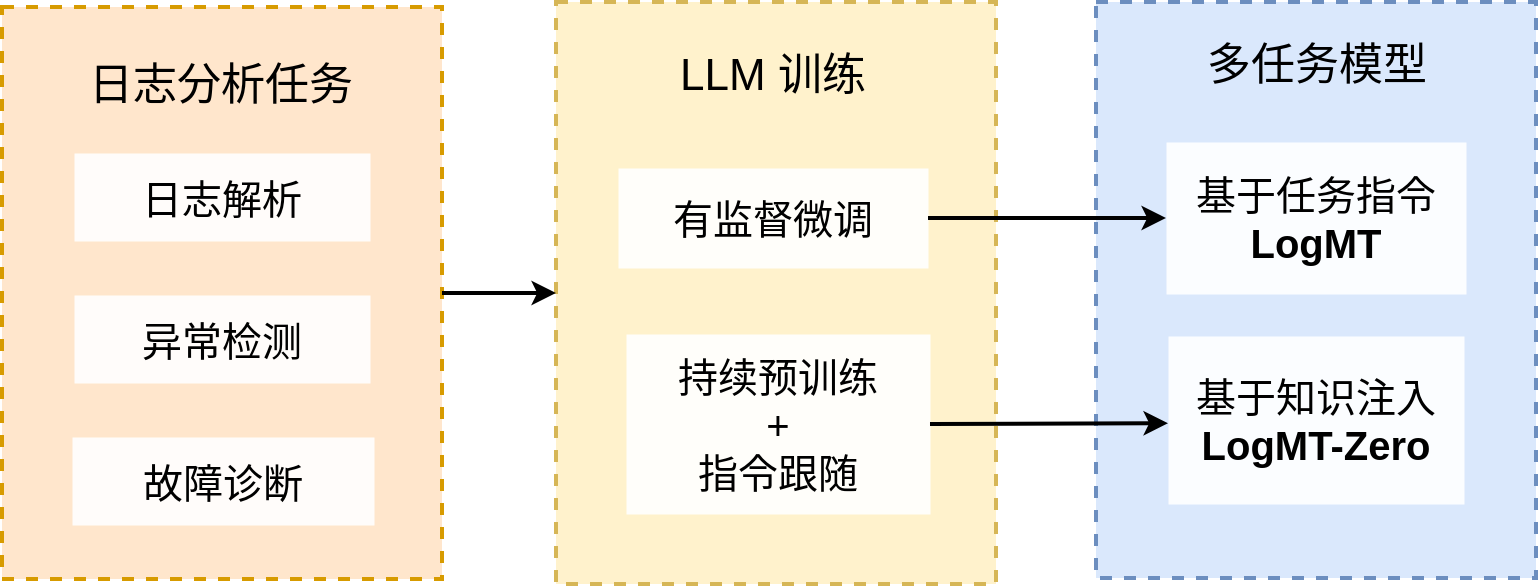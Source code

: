 <mxfile version="26.1.3">
  <diagram name="第 1 页" id="H5kva42kHXxaKJJULpxV">
    <mxGraphModel dx="2306" dy="1143" grid="0" gridSize="10" guides="1" tooltips="1" connect="1" arrows="1" fold="1" page="0" pageScale="1" pageWidth="827" pageHeight="1169" math="0" shadow="0">
      <root>
        <mxCell id="0" />
        <mxCell id="1" parent="0" />
        <mxCell id="QfqmfERdewMhbC5h7RYV-1" value="" style="rounded=0;whiteSpace=wrap;html=1;strokeWidth=2;shadow=0;arcSize=8;fontFamily=Helvetica;labelBorderColor=none;textShadow=0;dashed=1;fillColor=#ffe6cc;strokeColor=#d79b00;" parent="1" vertex="1">
          <mxGeometry x="-47" y="329.5" width="220" height="286" as="geometry" />
        </mxCell>
        <mxCell id="QfqmfERdewMhbC5h7RYV-2" value="&lt;font style=&quot;font-size: 22px;&quot;&gt;日志分析任务&lt;/font&gt;" style="text;html=1;align=center;verticalAlign=middle;whiteSpace=wrap;rounded=0;shadow=0;strokeWidth=2;fontFamily=Helvetica;labelBorderColor=none;textShadow=0;" parent="1" vertex="1">
          <mxGeometry x="-18.5" y="353.5" width="161" height="30" as="geometry" />
        </mxCell>
        <mxCell id="QfqmfERdewMhbC5h7RYV-3" value="&lt;font style=&quot;font-size: 20px;&quot;&gt;&lt;font style=&quot;&quot;&gt;日志解&lt;/font&gt;&lt;font style=&quot;&quot;&gt;析&lt;/font&gt;&lt;/font&gt;" style="rounded=0;whiteSpace=wrap;html=1;strokeWidth=1.5;shadow=0;fontFamily=Helvetica;labelBorderColor=none;textShadow=0;arcSize=14;strokeColor=none;fillColor=#FFFFFF;opacity=90;" parent="1" vertex="1">
          <mxGeometry x="-11" y="402.5" width="148" height="44" as="geometry" />
        </mxCell>
        <mxCell id="QfqmfERdewMhbC5h7RYV-4" value="&lt;font style=&quot;font-size: 20px;&quot;&gt;异常检测&lt;/font&gt;" style="rounded=0;whiteSpace=wrap;html=1;strokeWidth=1.5;shadow=0;fontFamily=Helvetica;labelBorderColor=none;textShadow=0;fillColor=#FFFFFF;fillStyle=auto;strokeColor=none;opacity=90;" parent="1" vertex="1">
          <mxGeometry x="-11" y="473.5" width="148" height="44" as="geometry" />
        </mxCell>
        <mxCell id="QfqmfERdewMhbC5h7RYV-5" value="&lt;font style=&quot;font-size: 20px;&quot;&gt;故障诊断&lt;/font&gt;" style="rounded=0;whiteSpace=wrap;html=1;strokeWidth=1.5;shadow=0;fontFamily=Helvetica;labelBorderColor=none;textShadow=0;strokeColor=none;fillColor=#FFFFFF;opacity=90;" parent="1" vertex="1">
          <mxGeometry x="-12" y="544.5" width="151" height="44" as="geometry" />
        </mxCell>
        <mxCell id="QfqmfERdewMhbC5h7RYV-6" value="" style="rounded=0;whiteSpace=wrap;html=1;strokeWidth=2;shadow=0;arcSize=8;fontFamily=Helvetica;labelBorderColor=none;textShadow=0;dashed=1;fillColor=#fff2cc;strokeColor=#d6b656;" parent="1" vertex="1">
          <mxGeometry x="230" y="327" width="220" height="291" as="geometry" />
        </mxCell>
        <mxCell id="QfqmfERdewMhbC5h7RYV-7" value="&lt;font style=&quot;font-size: 22px;&quot;&gt;LLM 训练&lt;/font&gt;" style="text;html=1;align=center;verticalAlign=middle;whiteSpace=wrap;rounded=0;shadow=0;strokeWidth=2;fontFamily=Helvetica;labelBorderColor=none;textShadow=0;" parent="1" vertex="1">
          <mxGeometry x="258" y="349" width="161" height="30" as="geometry" />
        </mxCell>
        <mxCell id="QfqmfERdewMhbC5h7RYV-12" value="" style="rounded=0;whiteSpace=wrap;html=1;strokeWidth=2;shadow=0;arcSize=8;fontFamily=Helvetica;labelBorderColor=none;textShadow=0;glass=0;dashed=1;fillColor=#dae8fc;strokeColor=#6c8ebf;" parent="1" vertex="1">
          <mxGeometry x="500" y="327" width="220" height="288" as="geometry" />
        </mxCell>
        <mxCell id="QfqmfERdewMhbC5h7RYV-13" value="&lt;font style=&quot;font-size: 22px;&quot;&gt;多任务模型&lt;/font&gt;" style="text;html=1;align=center;verticalAlign=middle;whiteSpace=wrap;rounded=0;shadow=0;strokeWidth=2;fontFamily=Helvetica;labelBorderColor=none;textShadow=0;" parent="1" vertex="1">
          <mxGeometry x="529.5" y="344" width="161" height="30" as="geometry" />
        </mxCell>
        <mxCell id="QfqmfERdewMhbC5h7RYV-14" value="&lt;div&gt;&lt;span style=&quot;font-size: 20px;&quot;&gt;基于任务指令&lt;/span&gt;&lt;/div&gt;&lt;div&gt;&lt;b style=&quot;&quot;&gt;&lt;font style=&quot;font-size: 20px;&quot;&gt;LogMT&lt;/font&gt;&lt;/b&gt;&lt;/div&gt;" style="rounded=0;whiteSpace=wrap;html=1;strokeWidth=1.5;shadow=0;fontFamily=Helvetica;labelBorderColor=none;textShadow=0;arcSize=12;strokeColor=none;gradientColor=none;opacity=90;fillColor=default;" parent="1" vertex="1">
          <mxGeometry x="535" y="397" width="150" height="76" as="geometry" />
        </mxCell>
        <mxCell id="QfqmfERdewMhbC5h7RYV-16" value="&lt;div&gt;&lt;font style=&quot;font-size: 20px;&quot;&gt;基于知识注入&lt;br&gt;&lt;/font&gt;&lt;div&gt;&lt;div&gt;&lt;b style=&quot;&quot;&gt;&lt;font style=&quot;font-size: 20px;&quot;&gt;LogMT-Zero&lt;/font&gt;&lt;/b&gt;&lt;/div&gt;&lt;/div&gt;&lt;/div&gt;" style="rounded=0;whiteSpace=wrap;html=1;strokeWidth=1.5;shadow=0;fontFamily=Helvetica;labelBorderColor=none;textShadow=0;arcSize=10;strokeColor=none;fillColor=default;opacity=90;glass=0;" parent="1" vertex="1">
          <mxGeometry x="536" y="494" width="148" height="84" as="geometry" />
        </mxCell>
        <mxCell id="QfqmfERdewMhbC5h7RYV-20" value="" style="endArrow=classic;html=1;rounded=0;strokeWidth=2;fontFamily=Helvetica;labelBorderColor=none;textShadow=0;shadow=0;exitX=1;exitY=0.5;exitDx=0;exitDy=0;entryX=0;entryY=0.5;entryDx=0;entryDy=0;" parent="1" source="QfqmfERdewMhbC5h7RYV-1" target="QfqmfERdewMhbC5h7RYV-6" edge="1">
          <mxGeometry width="50" height="50" relative="1" as="geometry">
            <mxPoint x="170" y="480.42" as="sourcePoint" />
            <mxPoint x="230" y="478" as="targetPoint" />
          </mxGeometry>
        </mxCell>
        <mxCell id="QfqmfERdewMhbC5h7RYV-26" value="&lt;span style=&quot;font-size: 20px;&quot;&gt;有监督微调&lt;/span&gt;" style="rounded=0;whiteSpace=wrap;html=1;strokeWidth=1.5;shadow=0;fontFamily=Helvetica;labelBorderColor=none;textShadow=0;strokeColor=none;opacity=90;" parent="1" vertex="1">
          <mxGeometry x="261" y="410" width="155" height="50" as="geometry" />
        </mxCell>
        <mxCell id="QfqmfERdewMhbC5h7RYV-27" value="&lt;span style=&quot;font-size: 20px;&quot;&gt;持续预训练&lt;br&gt;+&lt;/span&gt;&lt;div&gt;&lt;span style=&quot;font-size: 20px;&quot;&gt;指令跟随&lt;/span&gt;&lt;/div&gt;" style="rounded=0;whiteSpace=wrap;html=1;strokeWidth=1.5;shadow=0;fontFamily=Helvetica;labelBorderColor=none;textShadow=0;arcSize=8;fillColor=default;strokeColor=none;opacity=90;" parent="1" vertex="1">
          <mxGeometry x="265" y="493" width="152" height="90" as="geometry" />
        </mxCell>
        <mxCell id="QfqmfERdewMhbC5h7RYV-28" value="" style="endArrow=classic;html=1;rounded=0;strokeWidth=2;exitX=1;exitY=0.5;exitDx=0;exitDy=0;entryX=0;entryY=0.5;entryDx=0;entryDy=0;fontFamily=Helvetica;labelBorderColor=none;textShadow=0;shadow=0;" parent="1" source="QfqmfERdewMhbC5h7RYV-26" target="QfqmfERdewMhbC5h7RYV-14" edge="1">
          <mxGeometry width="50" height="50" relative="1" as="geometry">
            <mxPoint x="437.5" y="460.5" as="sourcePoint" />
            <mxPoint x="533.5" y="460.5" as="targetPoint" />
          </mxGeometry>
        </mxCell>
        <mxCell id="QfqmfERdewMhbC5h7RYV-30" value="" style="endArrow=classic;html=1;rounded=0;strokeWidth=2;exitX=1;exitY=0.5;exitDx=0;exitDy=0;fontFamily=Helvetica;labelBorderColor=none;textShadow=0;shadow=0;entryX=0;entryY=0.519;entryDx=0;entryDy=0;entryPerimeter=0;" parent="1" source="QfqmfERdewMhbC5h7RYV-27" target="QfqmfERdewMhbC5h7RYV-16" edge="1">
          <mxGeometry width="50" height="50" relative="1" as="geometry">
            <mxPoint x="450" y="572" as="sourcePoint" />
            <mxPoint x="541" y="572" as="targetPoint" />
          </mxGeometry>
        </mxCell>
      </root>
    </mxGraphModel>
  </diagram>
</mxfile>
